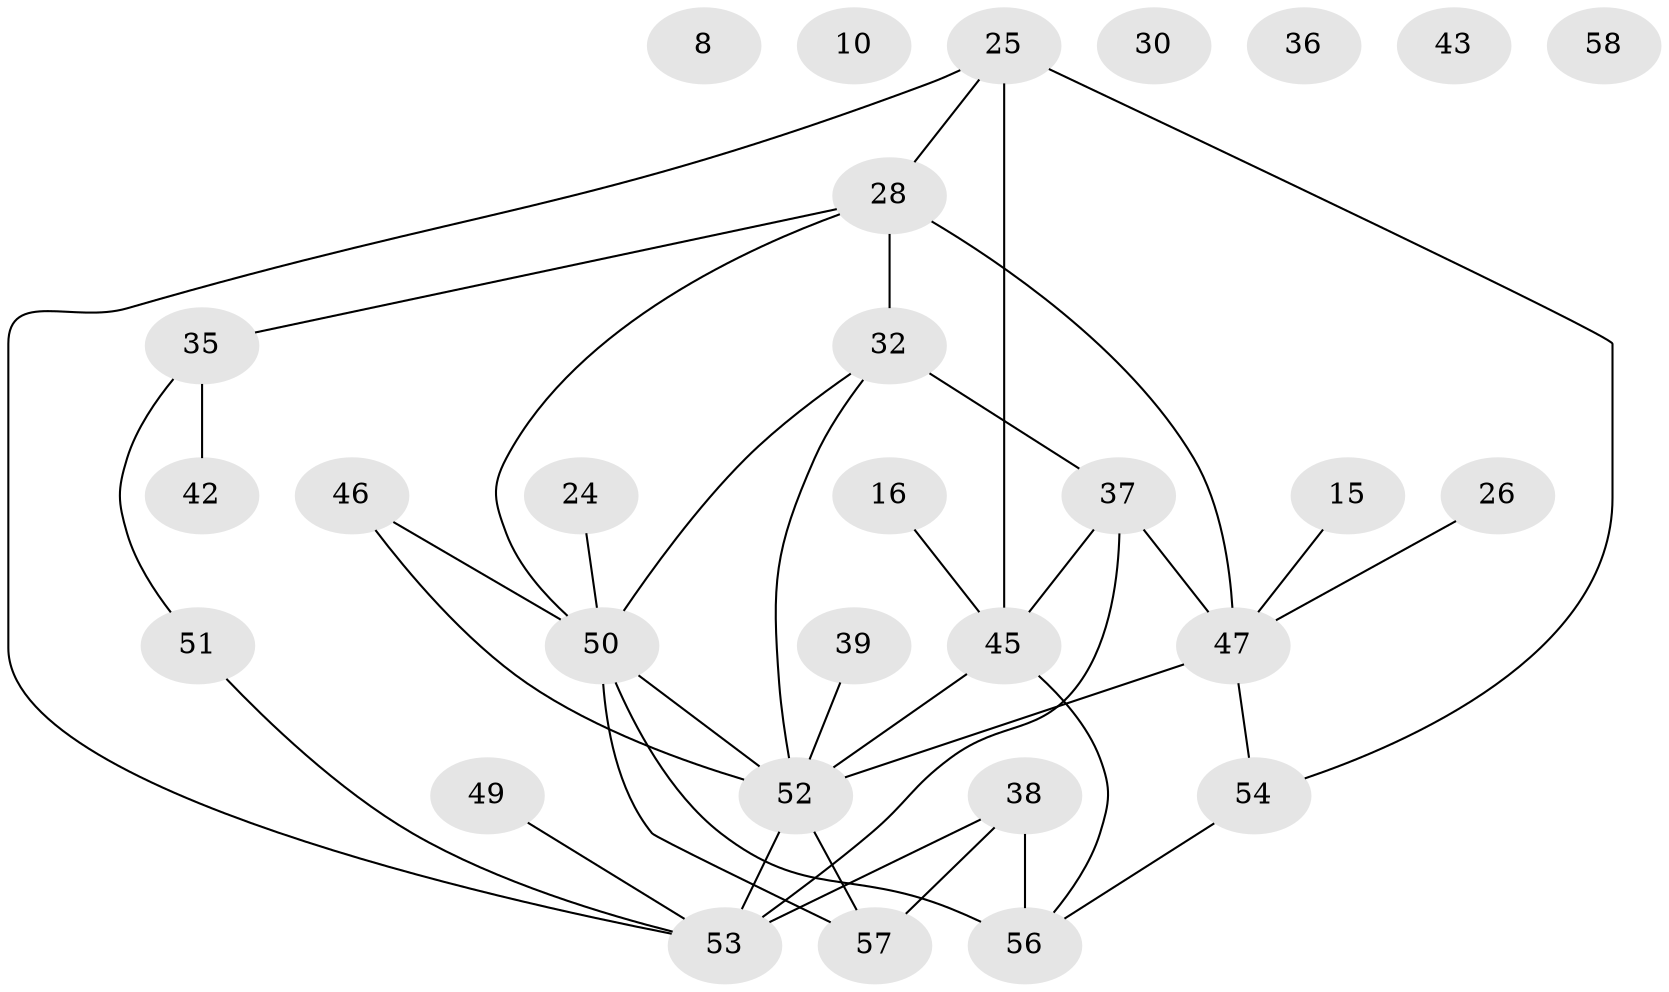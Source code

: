 // original degree distribution, {3: 0.1896551724137931, 6: 0.08620689655172414, 5: 0.08620689655172414, 2: 0.2413793103448276, 0: 0.10344827586206896, 4: 0.1206896551724138, 1: 0.13793103448275862, 7: 0.034482758620689655}
// Generated by graph-tools (version 1.1) at 2025/40/03/09/25 04:40:09]
// undirected, 29 vertices, 38 edges
graph export_dot {
graph [start="1"]
  node [color=gray90,style=filled];
  8;
  10;
  15;
  16;
  24;
  25 [super="+1"];
  26;
  28;
  30;
  32 [super="+21"];
  35;
  36;
  37;
  38;
  39;
  42;
  43;
  45 [super="+17+20+23+41+13"];
  46;
  47 [super="+33"];
  49;
  50 [super="+44"];
  51;
  52 [super="+18+5+11+48+29"];
  53 [super="+7"];
  54;
  56 [super="+19+31"];
  57 [super="+55"];
  58;
  15 -- 47;
  16 -- 45;
  24 -- 50;
  25 -- 28;
  25 -- 54;
  25 -- 53 [weight=2];
  25 -- 45 [weight=3];
  26 -- 47;
  28 -- 35;
  28 -- 47 [weight=2];
  28 -- 50;
  28 -- 32;
  32 -- 37 [weight=2];
  32 -- 52;
  32 -- 50;
  35 -- 42;
  35 -- 51;
  37 -- 53;
  37 -- 47;
  37 -- 45;
  38 -- 53 [weight=2];
  38 -- 56 [weight=3];
  38 -- 57 [weight=2];
  39 -- 52;
  45 -- 56 [weight=2];
  45 -- 52 [weight=3];
  46 -- 52;
  46 -- 50;
  47 -- 54;
  47 -- 52;
  49 -- 53;
  50 -- 52;
  50 -- 56 [weight=2];
  50 -- 57 [weight=2];
  51 -- 53;
  52 -- 53 [weight=3];
  52 -- 57;
  54 -- 56;
}
